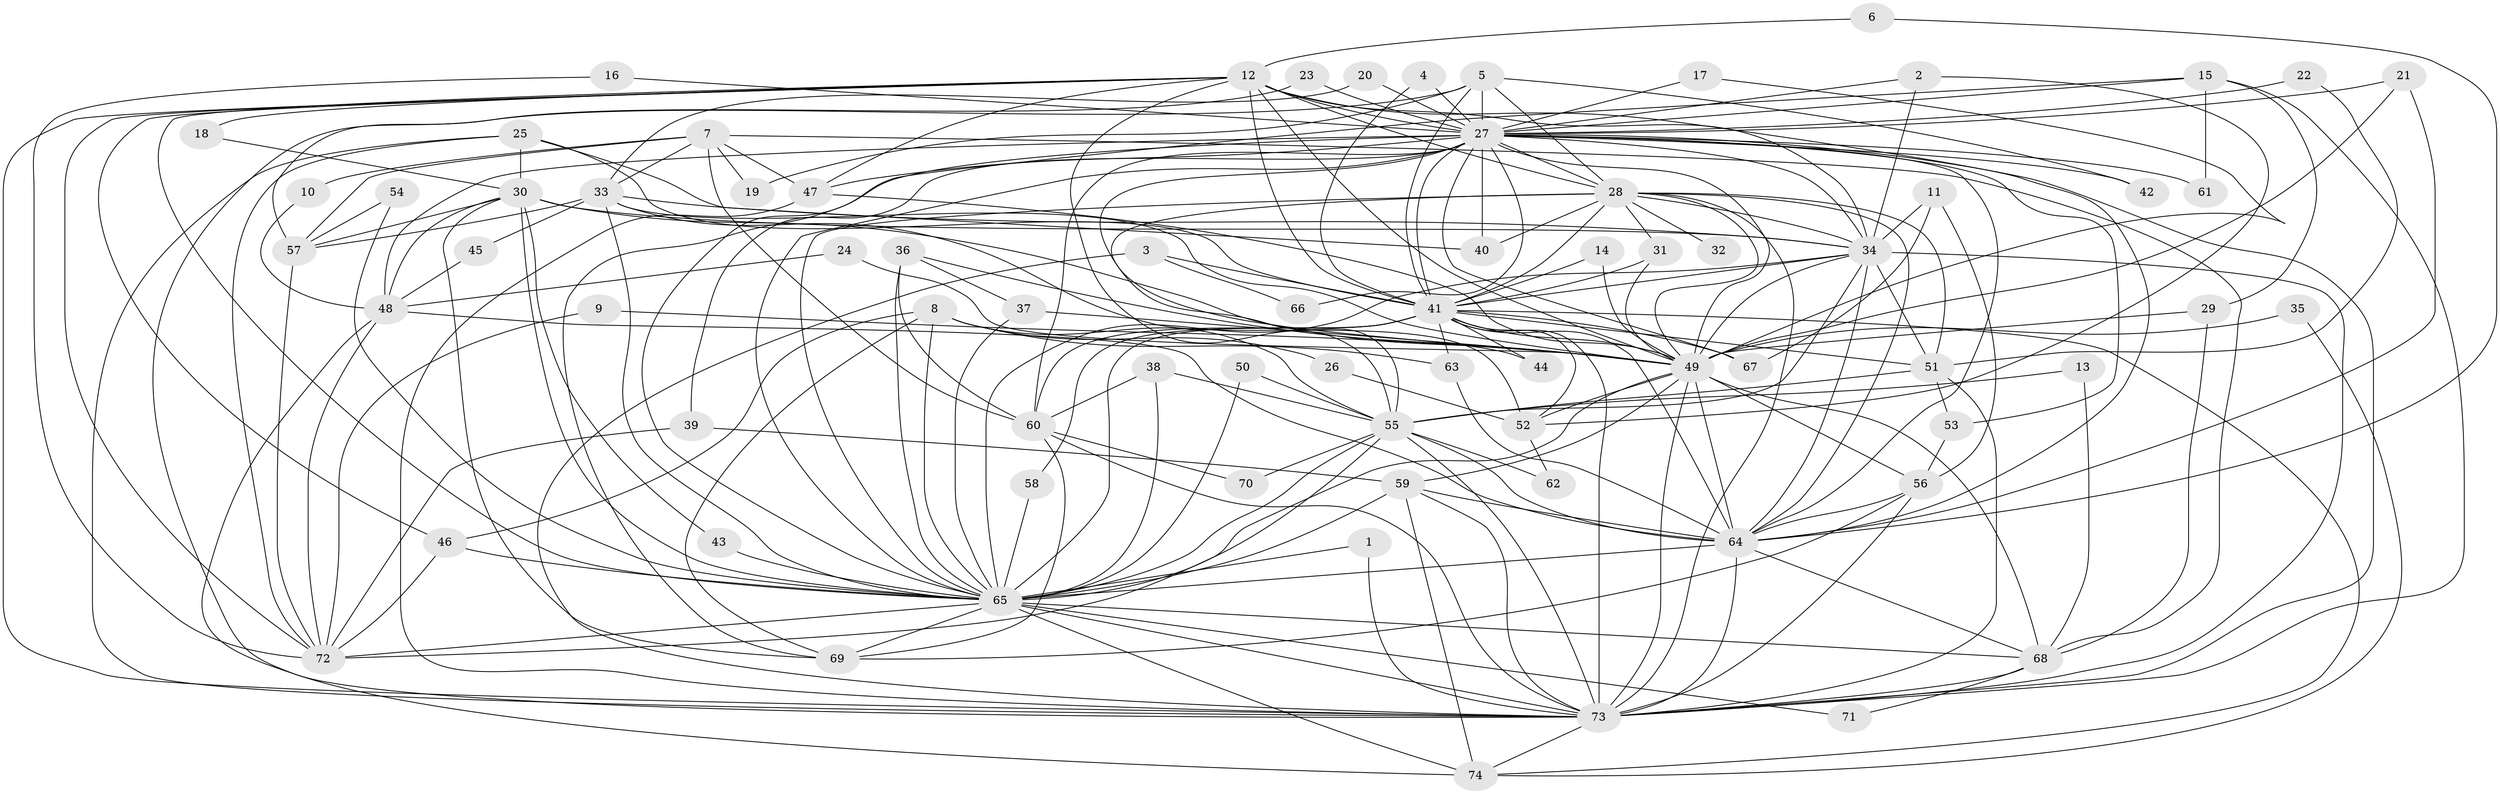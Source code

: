// original degree distribution, {15: 0.006802721088435374, 17: 0.013605442176870748, 29: 0.006802721088435374, 31: 0.006802721088435374, 33: 0.006802721088435374, 19: 0.013605442176870748, 25: 0.006802721088435374, 18: 0.006802721088435374, 6: 0.04081632653061224, 7: 0.02040816326530612, 10: 0.013605442176870748, 4: 0.09523809523809523, 5: 0.047619047619047616, 2: 0.4965986394557823, 3: 0.2108843537414966, 8: 0.006802721088435374}
// Generated by graph-tools (version 1.1) at 2025/49/03/09/25 03:49:38]
// undirected, 74 vertices, 216 edges
graph export_dot {
graph [start="1"]
  node [color=gray90,style=filled];
  1;
  2;
  3;
  4;
  5;
  6;
  7;
  8;
  9;
  10;
  11;
  12;
  13;
  14;
  15;
  16;
  17;
  18;
  19;
  20;
  21;
  22;
  23;
  24;
  25;
  26;
  27;
  28;
  29;
  30;
  31;
  32;
  33;
  34;
  35;
  36;
  37;
  38;
  39;
  40;
  41;
  42;
  43;
  44;
  45;
  46;
  47;
  48;
  49;
  50;
  51;
  52;
  53;
  54;
  55;
  56;
  57;
  58;
  59;
  60;
  61;
  62;
  63;
  64;
  65;
  66;
  67;
  68;
  69;
  70;
  71;
  72;
  73;
  74;
  1 -- 65 [weight=1.0];
  1 -- 73 [weight=1.0];
  2 -- 27 [weight=1.0];
  2 -- 34 [weight=1.0];
  2 -- 52 [weight=1.0];
  3 -- 41 [weight=2.0];
  3 -- 66 [weight=1.0];
  3 -- 73 [weight=1.0];
  4 -- 27 [weight=1.0];
  4 -- 41 [weight=1.0];
  5 -- 19 [weight=1.0];
  5 -- 27 [weight=1.0];
  5 -- 28 [weight=1.0];
  5 -- 41 [weight=1.0];
  5 -- 42 [weight=1.0];
  5 -- 73 [weight=1.0];
  6 -- 12 [weight=1.0];
  6 -- 64 [weight=1.0];
  7 -- 10 [weight=1.0];
  7 -- 19 [weight=1.0];
  7 -- 33 [weight=1.0];
  7 -- 47 [weight=1.0];
  7 -- 57 [weight=1.0];
  7 -- 60 [weight=1.0];
  7 -- 68 [weight=1.0];
  8 -- 26 [weight=1.0];
  8 -- 46 [weight=1.0];
  8 -- 55 [weight=1.0];
  8 -- 63 [weight=1.0];
  8 -- 65 [weight=1.0];
  8 -- 69 [weight=1.0];
  9 -- 49 [weight=1.0];
  9 -- 72 [weight=1.0];
  10 -- 48 [weight=1.0];
  11 -- 34 [weight=1.0];
  11 -- 56 [weight=1.0];
  11 -- 67 [weight=1.0];
  12 -- 18 [weight=1.0];
  12 -- 27 [weight=1.0];
  12 -- 28 [weight=1.0];
  12 -- 34 [weight=1.0];
  12 -- 41 [weight=2.0];
  12 -- 46 [weight=1.0];
  12 -- 47 [weight=1.0];
  12 -- 49 [weight=1.0];
  12 -- 55 [weight=1.0];
  12 -- 64 [weight=1.0];
  12 -- 65 [weight=1.0];
  12 -- 72 [weight=1.0];
  12 -- 73 [weight=1.0];
  13 -- 55 [weight=1.0];
  13 -- 68 [weight=1.0];
  14 -- 41 [weight=1.0];
  14 -- 49 [weight=1.0];
  15 -- 27 [weight=1.0];
  15 -- 29 [weight=1.0];
  15 -- 61 [weight=1.0];
  15 -- 65 [weight=1.0];
  15 -- 73 [weight=1.0];
  16 -- 27 [weight=1.0];
  16 -- 72 [weight=1.0];
  17 -- 27 [weight=1.0];
  17 -- 49 [weight=1.0];
  18 -- 30 [weight=1.0];
  20 -- 27 [weight=1.0];
  20 -- 33 [weight=1.0];
  21 -- 27 [weight=1.0];
  21 -- 49 [weight=1.0];
  21 -- 64 [weight=1.0];
  22 -- 27 [weight=1.0];
  22 -- 51 [weight=1.0];
  23 -- 27 [weight=1.0];
  23 -- 57 [weight=1.0];
  24 -- 48 [weight=1.0];
  24 -- 49 [weight=1.0];
  25 -- 30 [weight=1.0];
  25 -- 40 [weight=1.0];
  25 -- 41 [weight=1.0];
  25 -- 72 [weight=1.0];
  25 -- 73 [weight=1.0];
  26 -- 52 [weight=1.0];
  27 -- 28 [weight=1.0];
  27 -- 34 [weight=1.0];
  27 -- 39 [weight=1.0];
  27 -- 40 [weight=1.0];
  27 -- 41 [weight=3.0];
  27 -- 42 [weight=1.0];
  27 -- 44 [weight=1.0];
  27 -- 47 [weight=1.0];
  27 -- 48 [weight=1.0];
  27 -- 49 [weight=2.0];
  27 -- 53 [weight=1.0];
  27 -- 60 [weight=1.0];
  27 -- 61 [weight=1.0];
  27 -- 64 [weight=1.0];
  27 -- 65 [weight=1.0];
  27 -- 66 [weight=1.0];
  27 -- 67 [weight=1.0];
  27 -- 69 [weight=1.0];
  27 -- 73 [weight=2.0];
  28 -- 31 [weight=1.0];
  28 -- 32 [weight=1.0];
  28 -- 34 [weight=1.0];
  28 -- 40 [weight=1.0];
  28 -- 41 [weight=3.0];
  28 -- 49 [weight=1.0];
  28 -- 51 [weight=1.0];
  28 -- 55 [weight=1.0];
  28 -- 64 [weight=1.0];
  28 -- 65 [weight=1.0];
  28 -- 73 [weight=1.0];
  29 -- 49 [weight=1.0];
  29 -- 68 [weight=1.0];
  30 -- 34 [weight=1.0];
  30 -- 43 [weight=1.0];
  30 -- 48 [weight=1.0];
  30 -- 49 [weight=1.0];
  30 -- 57 [weight=1.0];
  30 -- 65 [weight=2.0];
  30 -- 69 [weight=1.0];
  31 -- 41 [weight=1.0];
  31 -- 49 [weight=1.0];
  33 -- 34 [weight=1.0];
  33 -- 45 [weight=1.0];
  33 -- 49 [weight=1.0];
  33 -- 52 [weight=1.0];
  33 -- 57 [weight=1.0];
  33 -- 65 [weight=1.0];
  34 -- 41 [weight=2.0];
  34 -- 49 [weight=2.0];
  34 -- 51 [weight=1.0];
  34 -- 55 [weight=1.0];
  34 -- 64 [weight=1.0];
  34 -- 65 [weight=1.0];
  34 -- 73 [weight=1.0];
  35 -- 49 [weight=1.0];
  35 -- 74 [weight=1.0];
  36 -- 37 [weight=1.0];
  36 -- 49 [weight=1.0];
  36 -- 60 [weight=1.0];
  36 -- 65 [weight=1.0];
  37 -- 49 [weight=1.0];
  37 -- 65 [weight=1.0];
  38 -- 55 [weight=1.0];
  38 -- 60 [weight=1.0];
  38 -- 65 [weight=1.0];
  39 -- 59 [weight=1.0];
  39 -- 72 [weight=1.0];
  41 -- 44 [weight=1.0];
  41 -- 49 [weight=2.0];
  41 -- 51 [weight=1.0];
  41 -- 52 [weight=2.0];
  41 -- 58 [weight=1.0];
  41 -- 60 [weight=1.0];
  41 -- 63 [weight=1.0];
  41 -- 64 [weight=2.0];
  41 -- 65 [weight=2.0];
  41 -- 67 [weight=1.0];
  41 -- 73 [weight=2.0];
  41 -- 74 [weight=1.0];
  43 -- 65 [weight=1.0];
  45 -- 48 [weight=1.0];
  46 -- 65 [weight=1.0];
  46 -- 72 [weight=1.0];
  47 -- 49 [weight=1.0];
  47 -- 73 [weight=1.0];
  48 -- 64 [weight=1.0];
  48 -- 72 [weight=1.0];
  48 -- 74 [weight=1.0];
  49 -- 52 [weight=1.0];
  49 -- 56 [weight=2.0];
  49 -- 59 [weight=1.0];
  49 -- 64 [weight=1.0];
  49 -- 65 [weight=1.0];
  49 -- 68 [weight=1.0];
  49 -- 73 [weight=1.0];
  50 -- 55 [weight=1.0];
  50 -- 65 [weight=1.0];
  51 -- 53 [weight=1.0];
  51 -- 55 [weight=1.0];
  51 -- 73 [weight=1.0];
  52 -- 62 [weight=1.0];
  53 -- 56 [weight=1.0];
  54 -- 57 [weight=1.0];
  54 -- 65 [weight=1.0];
  55 -- 62 [weight=1.0];
  55 -- 64 [weight=1.0];
  55 -- 65 [weight=1.0];
  55 -- 70 [weight=1.0];
  55 -- 72 [weight=1.0];
  55 -- 73 [weight=1.0];
  56 -- 64 [weight=1.0];
  56 -- 69 [weight=1.0];
  56 -- 73 [weight=1.0];
  57 -- 72 [weight=1.0];
  58 -- 65 [weight=1.0];
  59 -- 64 [weight=1.0];
  59 -- 65 [weight=2.0];
  59 -- 73 [weight=2.0];
  59 -- 74 [weight=1.0];
  60 -- 69 [weight=1.0];
  60 -- 70 [weight=1.0];
  60 -- 73 [weight=1.0];
  63 -- 64 [weight=1.0];
  64 -- 65 [weight=1.0];
  64 -- 68 [weight=1.0];
  64 -- 73 [weight=2.0];
  65 -- 68 [weight=2.0];
  65 -- 69 [weight=1.0];
  65 -- 71 [weight=1.0];
  65 -- 72 [weight=1.0];
  65 -- 73 [weight=1.0];
  65 -- 74 [weight=1.0];
  68 -- 71 [weight=1.0];
  68 -- 73 [weight=1.0];
  73 -- 74 [weight=1.0];
}
